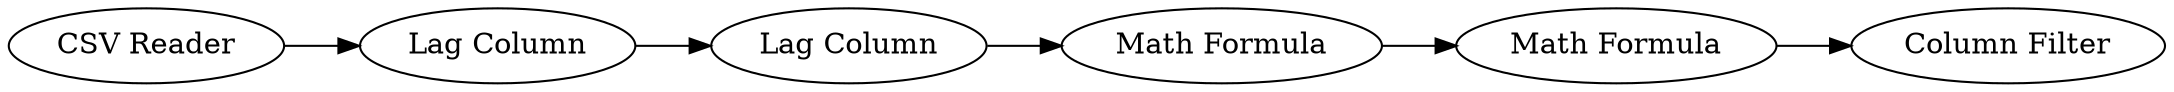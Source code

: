 digraph {
	4 -> 5
	3 -> 4
	5 -> 6
	1 -> 2
	2 -> 3
	5 [label="Math Formula"]
	1 [label="CSV Reader"]
	4 [label="Math Formula"]
	6 [label="Column Filter"]
	3 [label="Lag Column"]
	2 [label="Lag Column"]
	rankdir=LR
}
